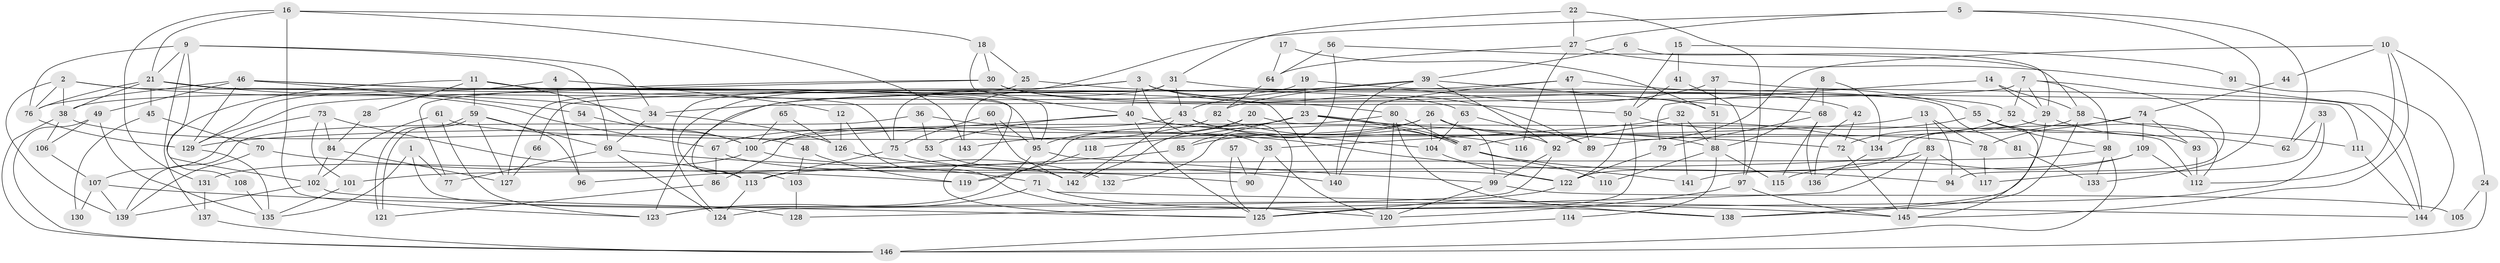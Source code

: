 // Generated by graph-tools (version 1.1) at 2025/26/03/09/25 03:26:14]
// undirected, 146 vertices, 292 edges
graph export_dot {
graph [start="1"]
  node [color=gray90,style=filled];
  1;
  2;
  3;
  4;
  5;
  6;
  7;
  8;
  9;
  10;
  11;
  12;
  13;
  14;
  15;
  16;
  17;
  18;
  19;
  20;
  21;
  22;
  23;
  24;
  25;
  26;
  27;
  28;
  29;
  30;
  31;
  32;
  33;
  34;
  35;
  36;
  37;
  38;
  39;
  40;
  41;
  42;
  43;
  44;
  45;
  46;
  47;
  48;
  49;
  50;
  51;
  52;
  53;
  54;
  55;
  56;
  57;
  58;
  59;
  60;
  61;
  62;
  63;
  64;
  65;
  66;
  67;
  68;
  69;
  70;
  71;
  72;
  73;
  74;
  75;
  76;
  77;
  78;
  79;
  80;
  81;
  82;
  83;
  84;
  85;
  86;
  87;
  88;
  89;
  90;
  91;
  92;
  93;
  94;
  95;
  96;
  97;
  98;
  99;
  100;
  101;
  102;
  103;
  104;
  105;
  106;
  107;
  108;
  109;
  110;
  111;
  112;
  113;
  114;
  115;
  116;
  117;
  118;
  119;
  120;
  121;
  122;
  123;
  124;
  125;
  126;
  127;
  128;
  129;
  130;
  131;
  132;
  133;
  134;
  135;
  136;
  137;
  138;
  139;
  140;
  141;
  142;
  143;
  144;
  145;
  146;
  1 -- 77;
  1 -- 135;
  1 -- 128;
  2 -- 139;
  2 -- 34;
  2 -- 38;
  2 -- 76;
  2 -- 95;
  3 -- 124;
  3 -- 89;
  3 -- 35;
  3 -- 40;
  3 -- 42;
  3 -- 51;
  3 -- 66;
  4 -- 96;
  4 -- 129;
  4 -- 12;
  5 -- 75;
  5 -- 27;
  5 -- 62;
  5 -- 133;
  6 -- 39;
  6 -- 29;
  7 -- 52;
  7 -- 98;
  7 -- 29;
  7 -- 34;
  7 -- 94;
  8 -- 134;
  8 -- 68;
  8 -- 88;
  9 -- 76;
  9 -- 34;
  9 -- 21;
  9 -- 69;
  9 -- 102;
  9 -- 137;
  10 -- 87;
  10 -- 145;
  10 -- 24;
  10 -- 44;
  10 -- 112;
  11 -- 59;
  11 -- 95;
  11 -- 28;
  11 -- 100;
  11 -- 108;
  12 -- 120;
  12 -- 126;
  13 -- 83;
  13 -- 94;
  13 -- 78;
  13 -- 129;
  14 -- 58;
  14 -- 79;
  14 -- 29;
  15 -- 41;
  15 -- 50;
  15 -- 91;
  16 -- 123;
  16 -- 21;
  16 -- 18;
  16 -- 131;
  16 -- 143;
  17 -- 51;
  17 -- 64;
  18 -- 40;
  18 -- 25;
  18 -- 30;
  19 -- 38;
  19 -- 23;
  19 -- 81;
  20 -- 112;
  20 -- 95;
  20 -- 142;
  21 -- 76;
  21 -- 38;
  21 -- 45;
  21 -- 67;
  21 -- 75;
  21 -- 111;
  22 -- 97;
  22 -- 31;
  22 -- 27;
  23 -- 87;
  23 -- 87;
  23 -- 72;
  23 -- 85;
  23 -- 118;
  23 -- 119;
  24 -- 146;
  24 -- 105;
  25 -- 127;
  25 -- 63;
  26 -- 104;
  26 -- 143;
  26 -- 85;
  26 -- 88;
  26 -- 99;
  27 -- 144;
  27 -- 64;
  27 -- 116;
  28 -- 84;
  29 -- 62;
  29 -- 89;
  29 -- 138;
  30 -- 80;
  30 -- 50;
  30 -- 77;
  30 -- 129;
  31 -- 43;
  31 -- 113;
  31 -- 52;
  31 -- 143;
  32 -- 88;
  32 -- 35;
  32 -- 141;
  33 -- 125;
  33 -- 62;
  33 -- 117;
  34 -- 69;
  34 -- 126;
  35 -- 120;
  35 -- 90;
  36 -- 141;
  36 -- 53;
  36 -- 139;
  37 -- 51;
  37 -- 82;
  37 -- 144;
  38 -- 48;
  38 -- 106;
  38 -- 146;
  39 -- 43;
  39 -- 140;
  39 -- 68;
  39 -- 92;
  39 -- 103;
  40 -- 125;
  40 -- 53;
  40 -- 87;
  40 -- 100;
  40 -- 104;
  41 -- 97;
  41 -- 50;
  42 -- 72;
  42 -- 136;
  43 -- 125;
  43 -- 142;
  43 -- 67;
  43 -- 116;
  44 -- 74;
  45 -- 70;
  45 -- 130;
  46 -- 76;
  46 -- 129;
  46 -- 49;
  46 -- 54;
  46 -- 125;
  46 -- 140;
  47 -- 89;
  47 -- 140;
  47 -- 55;
  47 -- 123;
  48 -- 103;
  48 -- 119;
  49 -- 146;
  49 -- 106;
  49 -- 135;
  50 -- 125;
  50 -- 122;
  50 -- 134;
  51 -- 88;
  52 -- 134;
  52 -- 112;
  53 -- 142;
  54 -- 100;
  55 -- 92;
  55 -- 93;
  55 -- 98;
  55 -- 145;
  56 -- 58;
  56 -- 64;
  56 -- 132;
  57 -- 90;
  57 -- 125;
  58 -- 138;
  58 -- 111;
  58 -- 72;
  59 -- 121;
  59 -- 121;
  59 -- 69;
  59 -- 96;
  59 -- 127;
  60 -- 95;
  60 -- 75;
  60 -- 142;
  61 -- 102;
  61 -- 78;
  61 -- 123;
  63 -- 104;
  63 -- 89;
  64 -- 82;
  65 -- 100;
  65 -- 126;
  66 -- 127;
  67 -- 86;
  67 -- 90;
  68 -- 115;
  68 -- 79;
  68 -- 136;
  69 -- 124;
  69 -- 71;
  69 -- 77;
  70 -- 139;
  70 -- 119;
  71 -- 123;
  71 -- 138;
  71 -- 144;
  72 -- 145;
  73 -- 113;
  73 -- 107;
  73 -- 84;
  73 -- 101;
  74 -- 122;
  74 -- 93;
  74 -- 78;
  74 -- 109;
  75 -- 122;
  75 -- 113;
  76 -- 129;
  78 -- 117;
  79 -- 122;
  80 -- 87;
  80 -- 138;
  80 -- 86;
  80 -- 120;
  81 -- 133;
  82 -- 92;
  82 -- 100;
  83 -- 117;
  83 -- 101;
  83 -- 128;
  83 -- 145;
  84 -- 102;
  84 -- 127;
  85 -- 96;
  86 -- 121;
  87 -- 94;
  87 -- 110;
  88 -- 110;
  88 -- 114;
  88 -- 115;
  91 -- 144;
  92 -- 99;
  92 -- 124;
  93 -- 112;
  95 -- 123;
  95 -- 99;
  97 -- 145;
  97 -- 120;
  98 -- 146;
  98 -- 113;
  98 -- 133;
  99 -- 105;
  99 -- 120;
  100 -- 131;
  100 -- 132;
  101 -- 135;
  102 -- 139;
  102 -- 125;
  103 -- 128;
  104 -- 122;
  106 -- 107;
  107 -- 145;
  107 -- 130;
  107 -- 139;
  108 -- 135;
  109 -- 112;
  109 -- 115;
  109 -- 141;
  111 -- 144;
  113 -- 124;
  114 -- 146;
  118 -- 119;
  122 -- 125;
  126 -- 140;
  129 -- 135;
  131 -- 137;
  134 -- 136;
  137 -- 146;
}
